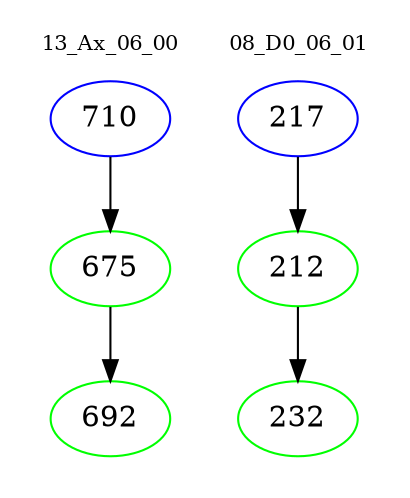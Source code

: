 digraph{
subgraph cluster_0 {
color = white
label = "13_Ax_06_00";
fontsize=10;
T0_710 [label="710", color="blue"]
T0_710 -> T0_675 [color="black"]
T0_675 [label="675", color="green"]
T0_675 -> T0_692 [color="black"]
T0_692 [label="692", color="green"]
}
subgraph cluster_1 {
color = white
label = "08_D0_06_01";
fontsize=10;
T1_217 [label="217", color="blue"]
T1_217 -> T1_212 [color="black"]
T1_212 [label="212", color="green"]
T1_212 -> T1_232 [color="black"]
T1_232 [label="232", color="green"]
}
}
